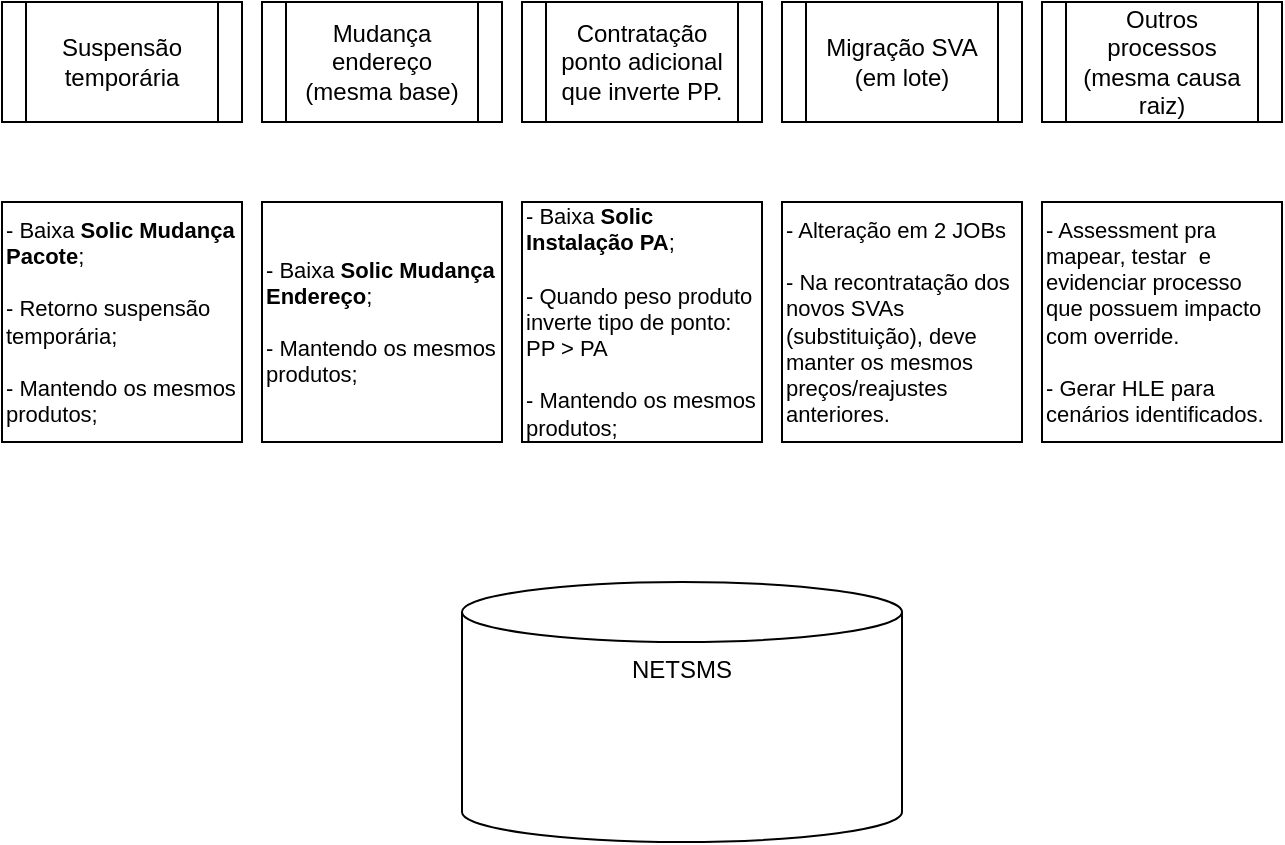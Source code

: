 <mxfile version="25.0.1">
  <diagram name="Página-1" id="lbKp-W_X5cq1iBLr4k5U">
    <mxGraphModel dx="1050" dy="530" grid="1" gridSize="10" guides="1" tooltips="1" connect="1" arrows="1" fold="1" page="1" pageScale="1" pageWidth="827" pageHeight="1169" math="0" shadow="0">
      <root>
        <mxCell id="0" />
        <mxCell id="1" parent="0" />
        <mxCell id="TXyXYrq3tWQpbJNDIby2-1" value="NETSMS" style="shape=cylinder3;whiteSpace=wrap;html=1;boundedLbl=1;backgroundOutline=1;size=15;verticalAlign=top;" vertex="1" parent="1">
          <mxGeometry x="290" y="330" width="220" height="130" as="geometry" />
        </mxCell>
        <mxCell id="TXyXYrq3tWQpbJNDIby2-7" value="Suspensão temporária" style="shape=process;whiteSpace=wrap;html=1;backgroundOutline=1;" vertex="1" parent="1">
          <mxGeometry x="60" y="40" width="120" height="60" as="geometry" />
        </mxCell>
        <mxCell id="TXyXYrq3tWQpbJNDIby2-8" value="Mudança endereço (mesma base)" style="shape=process;whiteSpace=wrap;html=1;backgroundOutline=1;" vertex="1" parent="1">
          <mxGeometry x="190" y="40" width="120" height="60" as="geometry" />
        </mxCell>
        <mxCell id="TXyXYrq3tWQpbJNDIby2-9" value="Migração SVA (em lote)" style="shape=process;whiteSpace=wrap;html=1;backgroundOutline=1;" vertex="1" parent="1">
          <mxGeometry x="450" y="40" width="120" height="60" as="geometry" />
        </mxCell>
        <mxCell id="TXyXYrq3tWQpbJNDIby2-10" value="Contratação ponto adicional que inverte PP." style="shape=process;whiteSpace=wrap;html=1;backgroundOutline=1;" vertex="1" parent="1">
          <mxGeometry x="320" y="40" width="120" height="60" as="geometry" />
        </mxCell>
        <mxCell id="TXyXYrq3tWQpbJNDIby2-11" value="Outros processos (mesma causa raiz)" style="shape=process;whiteSpace=wrap;html=1;backgroundOutline=1;" vertex="1" parent="1">
          <mxGeometry x="580" y="40" width="120" height="60" as="geometry" />
        </mxCell>
        <mxCell id="TXyXYrq3tWQpbJNDIby2-15" value="&lt;span style=&quot;background-color: initial;&quot;&gt;- Baixa &lt;b&gt;Solic Mudança Pacote&lt;/b&gt;;&lt;/span&gt;&lt;div&gt;&lt;br&gt;&lt;span style=&quot;background-color: initial;&quot;&gt;- Retorno suspensão temporária;&lt;/span&gt;&lt;br&gt;&lt;span style=&quot;background-color: initial;&quot;&gt;&lt;br&gt;&lt;/span&gt;&lt;/div&gt;&lt;div&gt;&lt;span style=&quot;background-color: initial;&quot;&gt;- Mantendo os mesmos produtos;&lt;/span&gt;&lt;/div&gt;" style="whiteSpace=wrap;html=1;aspect=fixed;align=left;fontSize=11;" vertex="1" parent="1">
          <mxGeometry x="60" y="140" width="120" height="120" as="geometry" />
        </mxCell>
        <mxCell id="TXyXYrq3tWQpbJNDIby2-16" value="&lt;span style=&quot;background-color: initial;&quot;&gt;- Baixa &lt;b&gt;Solic Mudança Endereço&lt;/b&gt;;&lt;/span&gt;&lt;br&gt;&lt;br&gt;&lt;span style=&quot;background-color: initial;&quot;&gt;- Mantendo os mesmos produtos;&lt;/span&gt;" style="whiteSpace=wrap;html=1;aspect=fixed;align=left;fontSize=11;" vertex="1" parent="1">
          <mxGeometry x="190" y="140" width="120" height="120" as="geometry" />
        </mxCell>
        <mxCell id="TXyXYrq3tWQpbJNDIby2-17" value="&lt;span style=&quot;background-color: initial;&quot;&gt;- Alteração em 2 JOBs&lt;/span&gt;&lt;div&gt;&lt;span style=&quot;background-color: initial;&quot;&gt;&lt;br&gt;&lt;/span&gt;&lt;/div&gt;&lt;div&gt;&lt;span style=&quot;background-color: initial;&quot;&gt;- Na recontratação dos novos SVAs (substituição), deve manter os mesmos preços/reajustes anteriores.&lt;/span&gt;&lt;/div&gt;" style="whiteSpace=wrap;html=1;aspect=fixed;align=left;fontSize=11;" vertex="1" parent="1">
          <mxGeometry x="450" y="140" width="120" height="120" as="geometry" />
        </mxCell>
        <mxCell id="TXyXYrq3tWQpbJNDIby2-19" value="&lt;span style=&quot;background-color: initial;&quot;&gt;- Baixa &lt;b&gt;Solic Instalação PA&lt;/b&gt;;&lt;/span&gt;&lt;br&gt;&lt;br&gt;- Quando peso produto inverte tipo de ponto: PP &amp;gt; PA&lt;br&gt;&lt;br&gt;&lt;span style=&quot;background-color: initial;&quot;&gt;- Mantendo os mesmos produtos;&lt;/span&gt;" style="whiteSpace=wrap;html=1;aspect=fixed;align=left;fontSize=11;" vertex="1" parent="1">
          <mxGeometry x="320" y="140" width="120" height="120" as="geometry" />
        </mxCell>
        <mxCell id="TXyXYrq3tWQpbJNDIby2-20" value="- Assessment pra mapear, testar&amp;nbsp; e evidenciar processo que possuem impacto com override.&lt;div&gt;&lt;br&gt;&lt;/div&gt;&lt;div&gt;- Gerar HLE para cenários identificados.&lt;/div&gt;" style="whiteSpace=wrap;html=1;aspect=fixed;align=left;fontSize=11;" vertex="1" parent="1">
          <mxGeometry x="580" y="140" width="120" height="120" as="geometry" />
        </mxCell>
      </root>
    </mxGraphModel>
  </diagram>
</mxfile>
